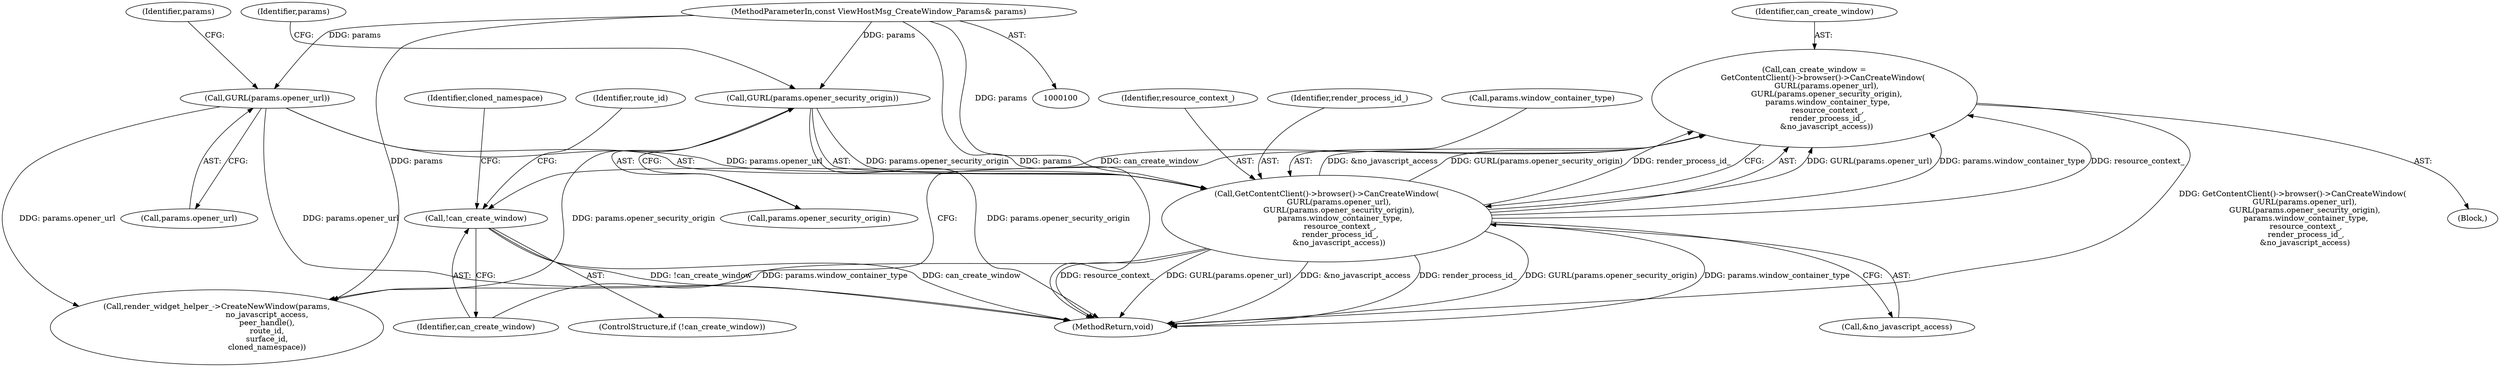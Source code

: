 digraph "1_Chrome_7f48b71cb22bb2fc9fcec2013e9eaff55381a43d@API" {
"1000108" [label="(Call,can_create_window =\n       GetContentClient()->browser()->CanCreateWindow(\n          GURL(params.opener_url),\n          GURL(params.opener_security_origin),\n           params.window_container_type,\n           resource_context_,\n           render_process_id_,\n          &no_javascript_access))"];
"1000110" [label="(Call,GetContentClient()->browser()->CanCreateWindow(\n          GURL(params.opener_url),\n          GURL(params.opener_security_origin),\n           params.window_container_type,\n           resource_context_,\n           render_process_id_,\n          &no_javascript_access))"];
"1000111" [label="(Call,GURL(params.opener_url))"];
"1000101" [label="(MethodParameterIn,const ViewHostMsg_CreateWindow_Params& params)"];
"1000115" [label="(Call,GURL(params.opener_security_origin))"];
"1000127" [label="(Call,!can_create_window)"];
"1000155" [label="(MethodReturn,void)"];
"1000141" [label="(Identifier,cloned_namespace)"];
"1000122" [label="(Identifier,resource_context_)"];
"1000123" [label="(Identifier,render_process_id_)"];
"1000127" [label="(Call,!can_create_window)"];
"1000112" [label="(Call,params.opener_url)"];
"1000109" [label="(Identifier,can_create_window)"];
"1000110" [label="(Call,GetContentClient()->browser()->CanCreateWindow(\n          GURL(params.opener_url),\n          GURL(params.opener_security_origin),\n           params.window_container_type,\n           resource_context_,\n           render_process_id_,\n          &no_javascript_access))"];
"1000119" [label="(Call,params.window_container_type)"];
"1000124" [label="(Call,&no_javascript_access)"];
"1000126" [label="(ControlStructure,if (!can_create_window))"];
"1000148" [label="(Call,render_widget_helper_->CreateNewWindow(params,\n                                         no_javascript_access,\n                                         peer_handle(),\n                                         route_id,\n                                         surface_id,\n                                         cloned_namespace))"];
"1000117" [label="(Identifier,params)"];
"1000120" [label="(Identifier,params)"];
"1000108" [label="(Call,can_create_window =\n       GetContentClient()->browser()->CanCreateWindow(\n          GURL(params.opener_url),\n          GURL(params.opener_security_origin),\n           params.window_container_type,\n           resource_context_,\n           render_process_id_,\n          &no_javascript_access))"];
"1000115" [label="(Call,GURL(params.opener_security_origin))"];
"1000132" [label="(Identifier,route_id)"];
"1000116" [label="(Call,params.opener_security_origin)"];
"1000128" [label="(Identifier,can_create_window)"];
"1000101" [label="(MethodParameterIn,const ViewHostMsg_CreateWindow_Params& params)"];
"1000111" [label="(Call,GURL(params.opener_url))"];
"1000105" [label="(Block,)"];
"1000108" -> "1000105"  [label="AST: "];
"1000108" -> "1000110"  [label="CFG: "];
"1000109" -> "1000108"  [label="AST: "];
"1000110" -> "1000108"  [label="AST: "];
"1000128" -> "1000108"  [label="CFG: "];
"1000108" -> "1000155"  [label="DDG: GetContentClient()->browser()->CanCreateWindow(\n          GURL(params.opener_url),\n          GURL(params.opener_security_origin),\n           params.window_container_type,\n           resource_context_,\n           render_process_id_,\n          &no_javascript_access)"];
"1000110" -> "1000108"  [label="DDG: GURL(params.opener_url)"];
"1000110" -> "1000108"  [label="DDG: params.window_container_type"];
"1000110" -> "1000108"  [label="DDG: resource_context_"];
"1000110" -> "1000108"  [label="DDG: &no_javascript_access"];
"1000110" -> "1000108"  [label="DDG: GURL(params.opener_security_origin)"];
"1000110" -> "1000108"  [label="DDG: render_process_id_"];
"1000108" -> "1000127"  [label="DDG: can_create_window"];
"1000110" -> "1000124"  [label="CFG: "];
"1000111" -> "1000110"  [label="AST: "];
"1000115" -> "1000110"  [label="AST: "];
"1000119" -> "1000110"  [label="AST: "];
"1000122" -> "1000110"  [label="AST: "];
"1000123" -> "1000110"  [label="AST: "];
"1000124" -> "1000110"  [label="AST: "];
"1000110" -> "1000155"  [label="DDG: render_process_id_"];
"1000110" -> "1000155"  [label="DDG: GURL(params.opener_security_origin)"];
"1000110" -> "1000155"  [label="DDG: params.window_container_type"];
"1000110" -> "1000155"  [label="DDG: resource_context_"];
"1000110" -> "1000155"  [label="DDG: GURL(params.opener_url)"];
"1000110" -> "1000155"  [label="DDG: &no_javascript_access"];
"1000111" -> "1000110"  [label="DDG: params.opener_url"];
"1000115" -> "1000110"  [label="DDG: params.opener_security_origin"];
"1000101" -> "1000110"  [label="DDG: params"];
"1000110" -> "1000148"  [label="DDG: params.window_container_type"];
"1000111" -> "1000112"  [label="CFG: "];
"1000112" -> "1000111"  [label="AST: "];
"1000117" -> "1000111"  [label="CFG: "];
"1000111" -> "1000155"  [label="DDG: params.opener_url"];
"1000101" -> "1000111"  [label="DDG: params"];
"1000111" -> "1000148"  [label="DDG: params.opener_url"];
"1000101" -> "1000100"  [label="AST: "];
"1000101" -> "1000155"  [label="DDG: params"];
"1000101" -> "1000115"  [label="DDG: params"];
"1000101" -> "1000148"  [label="DDG: params"];
"1000115" -> "1000116"  [label="CFG: "];
"1000116" -> "1000115"  [label="AST: "];
"1000120" -> "1000115"  [label="CFG: "];
"1000115" -> "1000155"  [label="DDG: params.opener_security_origin"];
"1000115" -> "1000148"  [label="DDG: params.opener_security_origin"];
"1000127" -> "1000126"  [label="AST: "];
"1000127" -> "1000128"  [label="CFG: "];
"1000128" -> "1000127"  [label="AST: "];
"1000132" -> "1000127"  [label="CFG: "];
"1000141" -> "1000127"  [label="CFG: "];
"1000127" -> "1000155"  [label="DDG: can_create_window"];
"1000127" -> "1000155"  [label="DDG: !can_create_window"];
}
